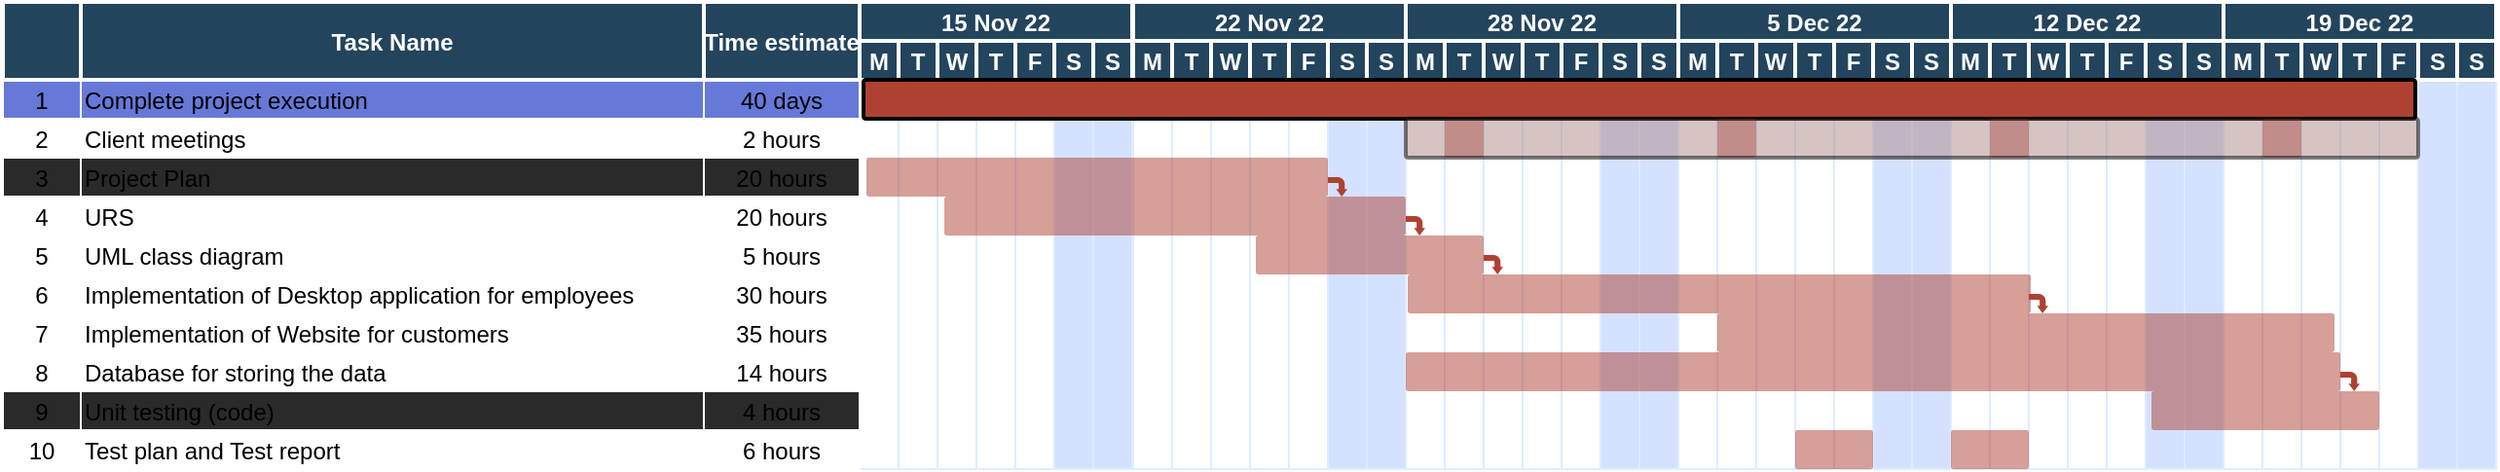 <mxfile version="20.3.0" type="device"><diagram name="Page-1" id="8378b5f6-a2b2-b727-a746-972ab9d02e00"><mxGraphModel dx="1292" dy="597" grid="1" gridSize="10" guides="1" tooltips="1" connect="0" arrows="1" fold="1" page="1" pageScale="1.5" pageWidth="1169" pageHeight="827" background="none" math="0" shadow="0"><root><mxCell id="0"/><mxCell id="1" parent="0"/><mxCell id="zqZdup_4zBkdKUumoacH-275" value="" style="strokeColor=#DEEDFF" parent="1" vertex="1"><mxGeometry x="526.5" y="380" width="20" height="200" as="geometry"/></mxCell><mxCell id="zqZdup_4zBkdKUumoacH-276" value="" style="strokeColor=#DEEDFF" parent="1" vertex="1"><mxGeometry x="546.5" y="380" width="20" height="200" as="geometry"/></mxCell><mxCell id="zqZdup_4zBkdKUumoacH-277" value="" style="strokeColor=#DEEDFF" parent="1" vertex="1"><mxGeometry x="566.5" y="380" width="20" height="200" as="geometry"/></mxCell><mxCell id="zqZdup_4zBkdKUumoacH-278" value="" style="strokeColor=#DEEDFF" parent="1" vertex="1"><mxGeometry x="586.5" y="380" width="20" height="200" as="geometry"/></mxCell><mxCell id="zqZdup_4zBkdKUumoacH-279" value="" style="strokeColor=#DEEDFF" parent="1" vertex="1"><mxGeometry x="606.5" y="380" width="20" height="200" as="geometry"/></mxCell><mxCell id="zqZdup_4zBkdKUumoacH-280" value="" style="strokeColor=#DEEDFF;fillColor=#D4E1FF" parent="1" vertex="1"><mxGeometry x="626.5" y="380" width="20" height="200" as="geometry"/></mxCell><mxCell id="zqZdup_4zBkdKUumoacH-281" value="" style="strokeColor=#DEEDFF;fillColor=#D4E1FF" parent="1" vertex="1"><mxGeometry x="646.5" y="380" width="20" height="200" as="geometry"/></mxCell><mxCell id="zqZdup_4zBkdKUumoacH-282" value="15 Nov 22" style="fillColor=#23445D;strokeColor=#FFFFFF;strokeWidth=2;fontColor=#FFFFFF;fontStyle=1" parent="1" vertex="1"><mxGeometry x="526.5" y="340.0" width="140" height="20" as="geometry"/></mxCell><mxCell id="zqZdup_4zBkdKUumoacH-283" value="M" style="fillColor=#23445D;strokeColor=#FFFFFF;strokeWidth=2;fontColor=#FFFFFF;fontStyle=1" parent="1" vertex="1"><mxGeometry x="526.5" y="360.0" width="20" height="20" as="geometry"/></mxCell><mxCell id="zqZdup_4zBkdKUumoacH-284" value="T" style="fillColor=#23445D;strokeColor=#FFFFFF;strokeWidth=2;fontColor=#FFFFFF;fontStyle=1" parent="1" vertex="1"><mxGeometry x="546.5" y="360.0" width="20" height="20" as="geometry"/></mxCell><mxCell id="zqZdup_4zBkdKUumoacH-285" value="W" style="fillColor=#23445D;strokeColor=#FFFFFF;strokeWidth=2;fontColor=#FFFFFF;fontStyle=1" parent="1" vertex="1"><mxGeometry x="566.5" y="360.0" width="20" height="20" as="geometry"/></mxCell><mxCell id="zqZdup_4zBkdKUumoacH-286" value="T" style="fillColor=#23445D;strokeColor=#FFFFFF;strokeWidth=2;fontColor=#FFFFFF;fontStyle=1" parent="1" vertex="1"><mxGeometry x="586.5" y="360.0" width="20" height="20" as="geometry"/></mxCell><mxCell id="zqZdup_4zBkdKUumoacH-287" value="F" style="fillColor=#23445D;strokeColor=#FFFFFF;strokeWidth=2;fontColor=#FFFFFF;fontStyle=1" parent="1" vertex="1"><mxGeometry x="606.5" y="360.0" width="20" height="20" as="geometry"/></mxCell><mxCell id="zqZdup_4zBkdKUumoacH-288" value="S" style="fillColor=#23445D;strokeColor=#FFFFFF;strokeWidth=2;fontColor=#FFFFFF;fontStyle=1" parent="1" vertex="1"><mxGeometry x="626.5" y="360.0" width="20" height="20" as="geometry"/></mxCell><mxCell id="zqZdup_4zBkdKUumoacH-289" value="S" style="fillColor=#23445D;strokeColor=#FFFFFF;strokeWidth=2;fontColor=#FFFFFF;fontStyle=1" parent="1" vertex="1"><mxGeometry x="646.5" y="360.0" width="20" height="20" as="geometry"/></mxCell><mxCell id="63" value="1" style="strokeColor=#FFFFFF;fillColor=#6679D9;" parent="1" vertex="1"><mxGeometry x="86.5" y="380" width="40" height="20" as="geometry"/></mxCell><mxCell id="64" value="Complete project execution" style="align=left;strokeColor=#FFFFFF;fillColor=#6679D9;" parent="1" vertex="1"><mxGeometry x="126.5" y="380" width="320" height="20" as="geometry"/></mxCell><mxCell id="65" value="40 days" style="strokeColor=#FFFFFF;fillColor=#6679D9;" parent="1" vertex="1"><mxGeometry x="446.5" y="380" width="80.0" height="20" as="geometry"/></mxCell><mxCell id="68" value="" style="strokeColor=#DEEDFF" parent="1" vertex="1"><mxGeometry x="667" y="380" width="20" height="200" as="geometry"/></mxCell><mxCell id="69" value="3" style="strokeColor=#FFFFFF;fillColor=#2A2A2A;" parent="1" vertex="1"><mxGeometry x="86.5" y="420.0" width="40" height="20" as="geometry"/></mxCell><mxCell id="70" value="Project Plan" style="align=left;strokeColor=#FFFFFF;fillColor=#2A2A2A;" parent="1" vertex="1"><mxGeometry x="126.5" y="420.0" width="320.0" height="20" as="geometry"/></mxCell><mxCell id="71" value="20 hours" style="strokeColor=#FFFFFF;fillColor=#2A2A2A;" parent="1" vertex="1"><mxGeometry x="446.5" y="420.0" width="80.0" height="20" as="geometry"/></mxCell><mxCell id="74" value="4" style="strokeColor=#FFFFFF;" parent="1" vertex="1"><mxGeometry x="86.5" y="440.0" width="40" height="20" as="geometry"/></mxCell><mxCell id="75" value="URS" style="align=left;strokeColor=#FFFFFF;" parent="1" vertex="1"><mxGeometry x="126.5" y="440.0" width="320.0" height="20.0" as="geometry"/></mxCell><mxCell id="76" value="20 hours" style="strokeColor=#FFFFFF;" parent="1" vertex="1"><mxGeometry x="446.5" y="440.0" width="80.0" height="20" as="geometry"/></mxCell><mxCell id="79" value="5" style="strokeColor=#FFFFFF;" parent="1" vertex="1"><mxGeometry x="86.5" y="460.0" width="40" height="20" as="geometry"/></mxCell><mxCell id="80" value="UML class diagram" style="align=left;strokeColor=#FFFFFF;" parent="1" vertex="1"><mxGeometry x="126.5" y="460.0" width="320" height="20" as="geometry"/></mxCell><mxCell id="81" value="5 hours" style="strokeColor=#FFFFFF;" parent="1" vertex="1"><mxGeometry x="446.5" y="460.0" width="80.0" height="20" as="geometry"/></mxCell><mxCell id="84" value="2" style="strokeColor=#FFFFFF;" parent="1" vertex="1"><mxGeometry x="86.5" y="400.0" width="40" height="20" as="geometry"/></mxCell><mxCell id="85" value="Client meetings" style="align=left;strokeColor=#FFFFFF;" parent="1" vertex="1"><mxGeometry x="126.5" y="400.0" width="320.0" height="20" as="geometry"/></mxCell><mxCell id="86" value="2 hours" style="strokeColor=#FFFFFF;" parent="1" vertex="1"><mxGeometry x="446.5" y="400.0" width="80.0" height="20" as="geometry"/></mxCell><mxCell id="89" value="6" style="strokeColor=#FFFFFF;" parent="1" vertex="1"><mxGeometry x="86.5" y="480.0" width="40" height="20" as="geometry"/></mxCell><mxCell id="90" value="Implementation of Desktop application for employees" style="align=left;strokeColor=#FFFFFF;" parent="1" vertex="1"><mxGeometry x="126.5" y="480.0" width="320.0" height="20" as="geometry"/></mxCell><mxCell id="91" value="30 hours" style="strokeColor=#FFFFFF;" parent="1" vertex="1"><mxGeometry x="446.5" y="480.0" width="80.0" height="20" as="geometry"/></mxCell><mxCell id="94" value="7" style="strokeColor=#FFFFFF;" parent="1" vertex="1"><mxGeometry x="86.5" y="500.0" width="40" height="20" as="geometry"/></mxCell><mxCell id="95" value="Implementation of Website for customers" style="align=left;strokeColor=#FFFFFF;" parent="1" vertex="1"><mxGeometry x="126.5" y="500.0" width="320.0" height="20" as="geometry"/></mxCell><mxCell id="96" value="35 hours" style="strokeColor=#FFFFFF;" parent="1" vertex="1"><mxGeometry x="446.5" y="500.0" width="80.0" height="20" as="geometry"/></mxCell><mxCell id="99" value="8" style="strokeColor=#FFFFFF;" parent="1" vertex="1"><mxGeometry x="86.5" y="520.0" width="40" height="20" as="geometry"/></mxCell><mxCell id="100" value="Database for storing the data" style="align=left;strokeColor=#FFFFFF;" parent="1" vertex="1"><mxGeometry x="126.5" y="520.0" width="320.0" height="20" as="geometry"/></mxCell><mxCell id="101" value="14 hours" style="strokeColor=#FFFFFF;" parent="1" vertex="1"><mxGeometry x="446.5" y="520.0" width="80.0" height="20" as="geometry"/></mxCell><mxCell id="104" value="9" style="strokeColor=#FFFFFF;fillColor=#2A2A2A;" parent="1" vertex="1"><mxGeometry x="86.5" y="540.0" width="40" height="20" as="geometry"/></mxCell><mxCell id="105" value="Unit testing (code)" style="align=left;strokeColor=#FFFFFF;fillColor=#2A2A2A;" parent="1" vertex="1"><mxGeometry x="126.5" y="540.0" width="320.0" height="20.0" as="geometry"/></mxCell><mxCell id="106" value="4 hours" style="strokeColor=#FFFFFF;fillColor=#2A2A2A;" parent="1" vertex="1"><mxGeometry x="446.5" y="540.0" width="80.0" height="20" as="geometry"/></mxCell><mxCell id="109" value="10" style="strokeColor=#FFFFFF;" parent="1" vertex="1"><mxGeometry x="86.5" y="560.0" width="40" height="20" as="geometry"/></mxCell><mxCell id="110" value="Test plan and Test report" style="align=left;strokeColor=#FFFFFF;" parent="1" vertex="1"><mxGeometry x="126.5" y="560.0" width="320.0" height="20" as="geometry"/></mxCell><mxCell id="111" value="6 hours" style="strokeColor=#FFFFFF;" parent="1" vertex="1"><mxGeometry x="446.5" y="560.0" width="80.0" height="20" as="geometry"/></mxCell><mxCell id="194" value="" style="strokeColor=#DEEDFF" parent="1" vertex="1"><mxGeometry x="687" y="380" width="20" height="200" as="geometry"/></mxCell><mxCell id="195" value="" style="strokeColor=#DEEDFF" parent="1" vertex="1"><mxGeometry x="707" y="380" width="20" height="200" as="geometry"/></mxCell><mxCell id="196" value="" style="strokeColor=#DEEDFF" parent="1" vertex="1"><mxGeometry x="727" y="380" width="20" height="200" as="geometry"/></mxCell><mxCell id="197" value="" style="strokeColor=#DEEDFF" parent="1" vertex="1"><mxGeometry x="747" y="380" width="20" height="200" as="geometry"/></mxCell><mxCell id="198" value="" style="strokeColor=#DEEDFF;fillColor=#D4E1FF" parent="1" vertex="1"><mxGeometry x="767" y="380" width="20" height="200" as="geometry"/></mxCell><mxCell id="199" value="" style="strokeColor=#DEEDFF;fillColor=#D4E1FF" parent="1" vertex="1"><mxGeometry x="787" y="380" width="20" height="200" as="geometry"/></mxCell><mxCell id="200" value="" style="strokeColor=#DEEDFF" parent="1" vertex="1"><mxGeometry x="807" y="380" width="20" height="200" as="geometry"/></mxCell><mxCell id="201" value="" style="strokeColor=#DEEDFF" parent="1" vertex="1"><mxGeometry x="827" y="380" width="20" height="200" as="geometry"/></mxCell><mxCell id="202" value="" style="strokeColor=#DEEDFF" parent="1" vertex="1"><mxGeometry x="847" y="380" width="20" height="200" as="geometry"/></mxCell><mxCell id="203" value="" style="strokeColor=#DEEDFF" parent="1" vertex="1"><mxGeometry x="867" y="380" width="20" height="200" as="geometry"/></mxCell><mxCell id="204" value="" style="strokeColor=#DEEDFF" parent="1" vertex="1"><mxGeometry x="887" y="380" width="20" height="200" as="geometry"/></mxCell><mxCell id="205" value="" style="strokeColor=#DEEDFF;fillColor=#D4E1FF" parent="1" vertex="1"><mxGeometry x="907" y="380" width="20" height="200" as="geometry"/></mxCell><mxCell id="206" value="" style="strokeColor=#DEEDFF;fillColor=#D4E1FF" parent="1" vertex="1"><mxGeometry x="927" y="380" width="20" height="200" as="geometry"/></mxCell><mxCell id="207" value="" style="strokeColor=#DEEDFF" parent="1" vertex="1"><mxGeometry x="947" y="380" width="20" height="200" as="geometry"/></mxCell><mxCell id="208" value="" style="strokeColor=#DEEDFF" parent="1" vertex="1"><mxGeometry x="967" y="380" width="20" height="200" as="geometry"/></mxCell><mxCell id="209" value="" style="strokeColor=#DEEDFF" parent="1" vertex="1"><mxGeometry x="987" y="380" width="20" height="200" as="geometry"/></mxCell><mxCell id="210" value="" style="strokeColor=#DEEDFF" parent="1" vertex="1"><mxGeometry x="1007" y="380" width="20" height="200" as="geometry"/></mxCell><mxCell id="211" value="" style="strokeColor=#DEEDFF" parent="1" vertex="1"><mxGeometry x="1027" y="380" width="20" height="200" as="geometry"/></mxCell><mxCell id="212" value="" style="strokeColor=#DEEDFF;fillColor=#D4E1FF" parent="1" vertex="1"><mxGeometry x="1047" y="380" width="20" height="200" as="geometry"/></mxCell><mxCell id="213" value="" style="strokeColor=#DEEDFF;fillColor=#D4E1FF" parent="1" vertex="1"><mxGeometry x="1067" y="380" width="20" height="200" as="geometry"/></mxCell><mxCell id="214" value="" style="strokeColor=#DEEDFF" parent="1" vertex="1"><mxGeometry x="1087" y="380" width="20" height="200" as="geometry"/></mxCell><mxCell id="215" value="" style="strokeColor=#DEEDFF" parent="1" vertex="1"><mxGeometry x="1107" y="380" width="20" height="200" as="geometry"/></mxCell><mxCell id="216" value="" style="strokeColor=#DEEDFF" parent="1" vertex="1"><mxGeometry x="1127" y="380" width="20" height="200" as="geometry"/></mxCell><mxCell id="217" value="" style="strokeColor=#DEEDFF" parent="1" vertex="1"><mxGeometry x="1147" y="380" width="20" height="200" as="geometry"/></mxCell><mxCell id="218" value="" style="strokeColor=#DEEDFF" parent="1" vertex="1"><mxGeometry x="1167" y="380" width="20" height="200" as="geometry"/></mxCell><mxCell id="219" value="" style="strokeColor=#DEEDFF;fillColor=#D4E1FF" parent="1" vertex="1"><mxGeometry x="1187" y="380" width="20" height="200" as="geometry"/></mxCell><mxCell id="220" value="" style="strokeColor=#DEEDFF;fillColor=#D4E1FF" parent="1" vertex="1"><mxGeometry x="1207" y="380" width="20" height="200" as="geometry"/></mxCell><mxCell id="221" value="" style="strokeColor=#DEEDFF" parent="1" vertex="1"><mxGeometry x="1227" y="380" width="20" height="200" as="geometry"/></mxCell><mxCell id="222" value="" style="strokeColor=#DEEDFF" parent="1" vertex="1"><mxGeometry x="1247" y="380" width="20" height="200" as="geometry"/></mxCell><mxCell id="223" value="" style="strokeColor=#DEEDFF" parent="1" vertex="1"><mxGeometry x="1267" y="380" width="20" height="200" as="geometry"/></mxCell><mxCell id="224" value="" style="strokeColor=#DEEDFF" parent="1" vertex="1"><mxGeometry x="1287" y="380" width="20" height="200" as="geometry"/></mxCell><mxCell id="225" value="" style="strokeColor=#DEEDFF" parent="1" vertex="1"><mxGeometry x="1307" y="380" width="20" height="200" as="geometry"/></mxCell><mxCell id="226" value="" style="strokeColor=#DEEDFF;fillColor=#D4E1FF" parent="1" vertex="1"><mxGeometry x="1327" y="380" width="20" height="200" as="geometry"/></mxCell><mxCell id="227" value="" style="strokeColor=#DEEDFF;fillColor=#D4E1FF" parent="1" vertex="1"><mxGeometry x="1347" y="380" width="20" height="200" as="geometry"/></mxCell><mxCell id="2" value="Task Name" style="fillColor=#23445D;strokeColor=#FFFFFF;strokeWidth=2;fontColor=#FFFFFF;fontStyle=1" parent="1" vertex="1"><mxGeometry x="126.5" y="340" width="320" height="40" as="geometry"/></mxCell><mxCell id="3" value="" style="fillColor=#23445D;strokeColor=#FFFFFF;strokeWidth=2;fontColor=#FFFFFF;fontStyle=1" parent="1" vertex="1"><mxGeometry x="86.5" y="340" width="40" height="40" as="geometry"/></mxCell><mxCell id="4" value="22 Nov 22" style="fillColor=#23445D;strokeColor=#FFFFFF;strokeWidth=2;fontColor=#FFFFFF;fontStyle=1" parent="1" vertex="1"><mxGeometry x="667.0" y="340.0" width="140" height="20" as="geometry"/></mxCell><mxCell id="5" value="M" style="fillColor=#23445D;strokeColor=#FFFFFF;strokeWidth=2;fontColor=#FFFFFF;fontStyle=1" parent="1" vertex="1"><mxGeometry x="667.0" y="360.0" width="20" height="20" as="geometry"/></mxCell><mxCell id="6" value="T" style="fillColor=#23445D;strokeColor=#FFFFFF;strokeWidth=2;fontColor=#FFFFFF;fontStyle=1" parent="1" vertex="1"><mxGeometry x="687.0" y="360.0" width="20" height="20" as="geometry"/></mxCell><mxCell id="7" value="W" style="fillColor=#23445D;strokeColor=#FFFFFF;strokeWidth=2;fontColor=#FFFFFF;fontStyle=1" parent="1" vertex="1"><mxGeometry x="707.0" y="360.0" width="20" height="20" as="geometry"/></mxCell><mxCell id="8" value="T" style="fillColor=#23445D;strokeColor=#FFFFFF;strokeWidth=2;fontColor=#FFFFFF;fontStyle=1" parent="1" vertex="1"><mxGeometry x="727.0" y="360.0" width="20" height="20" as="geometry"/></mxCell><mxCell id="9" value="F" style="fillColor=#23445D;strokeColor=#FFFFFF;strokeWidth=2;fontColor=#FFFFFF;fontStyle=1" parent="1" vertex="1"><mxGeometry x="747.0" y="360.0" width="20" height="20" as="geometry"/></mxCell><mxCell id="10" value="S" style="fillColor=#23445D;strokeColor=#FFFFFF;strokeWidth=2;fontColor=#FFFFFF;fontStyle=1" parent="1" vertex="1"><mxGeometry x="767.0" y="360.0" width="20" height="20" as="geometry"/></mxCell><mxCell id="11" value="S" style="fillColor=#23445D;strokeColor=#FFFFFF;strokeWidth=2;fontColor=#FFFFFF;fontStyle=1" parent="1" vertex="1"><mxGeometry x="787.0" y="360.0" width="20" height="20" as="geometry"/></mxCell><mxCell id="12" value="Time estimate" style="fillColor=#23445D;strokeColor=#FFFFFF;strokeWidth=2;fontColor=#FFFFFF;fontStyle=1" parent="1" vertex="1"><mxGeometry x="446.5" y="340.0" width="80.0" height="40.0" as="geometry"/></mxCell><mxCell id="15" value="28 Nov 22" style="fillColor=#23445D;strokeColor=#FFFFFF;strokeWidth=2;fontColor=#FFFFFF;fontStyle=1" parent="1" vertex="1"><mxGeometry x="807.0" y="340.0" width="140" height="20" as="geometry"/></mxCell><mxCell id="16" value="M" style="fillColor=#23445D;strokeColor=#FFFFFF;strokeWidth=2;fontColor=#FFFFFF;fontStyle=1" parent="1" vertex="1"><mxGeometry x="807.0" y="360.0" width="20" height="20" as="geometry"/></mxCell><mxCell id="17" value="T" style="fillColor=#23445D;strokeColor=#FFFFFF;strokeWidth=2;fontColor=#FFFFFF;fontStyle=1" parent="1" vertex="1"><mxGeometry x="827.0" y="360.0" width="20" height="20" as="geometry"/></mxCell><mxCell id="18" value="W" style="fillColor=#23445D;strokeColor=#FFFFFF;strokeWidth=2;fontColor=#FFFFFF;fontStyle=1" parent="1" vertex="1"><mxGeometry x="847.0" y="360.0" width="20" height="20" as="geometry"/></mxCell><mxCell id="19" value="T" style="fillColor=#23445D;strokeColor=#FFFFFF;strokeWidth=2;fontColor=#FFFFFF;fontStyle=1" parent="1" vertex="1"><mxGeometry x="867.0" y="360.0" width="20" height="20" as="geometry"/></mxCell><mxCell id="20" value="F" style="fillColor=#23445D;strokeColor=#FFFFFF;strokeWidth=2;fontColor=#FFFFFF;fontStyle=1" parent="1" vertex="1"><mxGeometry x="887.0" y="360.0" width="20" height="20" as="geometry"/></mxCell><mxCell id="21" value="S" style="fillColor=#23445D;strokeColor=#FFFFFF;strokeWidth=2;fontColor=#FFFFFF;fontStyle=1" parent="1" vertex="1"><mxGeometry x="907.0" y="360.0" width="20" height="20" as="geometry"/></mxCell><mxCell id="22" value="S" style="fillColor=#23445D;strokeColor=#FFFFFF;strokeWidth=2;fontColor=#FFFFFF;fontStyle=1" parent="1" vertex="1"><mxGeometry x="927.0" y="360.0" width="20" height="20" as="geometry"/></mxCell><mxCell id="23" value="5 Dec 22" style="fillColor=#23445D;strokeColor=#FFFFFF;strokeWidth=2;fontColor=#FFFFFF;fontStyle=1" parent="1" vertex="1"><mxGeometry x="947.0" y="340.0" width="140" height="20" as="geometry"/></mxCell><mxCell id="24" value="M" style="fillColor=#23445D;strokeColor=#FFFFFF;strokeWidth=2;fontColor=#FFFFFF;fontStyle=1" parent="1" vertex="1"><mxGeometry x="947.0" y="360.0" width="20" height="20" as="geometry"/></mxCell><mxCell id="25" value="T" style="fillColor=#23445D;strokeColor=#FFFFFF;strokeWidth=2;fontColor=#FFFFFF;fontStyle=1" parent="1" vertex="1"><mxGeometry x="967.0" y="360.0" width="20" height="20" as="geometry"/></mxCell><mxCell id="26" value="W" style="fillColor=#23445D;strokeColor=#FFFFFF;strokeWidth=2;fontColor=#FFFFFF;fontStyle=1" parent="1" vertex="1"><mxGeometry x="987.0" y="360.0" width="20" height="20" as="geometry"/></mxCell><mxCell id="27" value="T" style="fillColor=#23445D;strokeColor=#FFFFFF;strokeWidth=2;fontColor=#FFFFFF;fontStyle=1" parent="1" vertex="1"><mxGeometry x="1007.0" y="360.0" width="20" height="20" as="geometry"/></mxCell><mxCell id="28" value="F" style="fillColor=#23445D;strokeColor=#FFFFFF;strokeWidth=2;fontColor=#FFFFFF;fontStyle=1" parent="1" vertex="1"><mxGeometry x="1027.0" y="360.0" width="20" height="20" as="geometry"/></mxCell><mxCell id="29" value="S" style="fillColor=#23445D;strokeColor=#FFFFFF;strokeWidth=2;fontColor=#FFFFFF;fontStyle=1" parent="1" vertex="1"><mxGeometry x="1047.0" y="360.0" width="20" height="20" as="geometry"/></mxCell><mxCell id="30" value="S" style="fillColor=#23445D;strokeColor=#FFFFFF;strokeWidth=2;fontColor=#FFFFFF;fontStyle=1" parent="1" vertex="1"><mxGeometry x="1067.0" y="360.0" width="20" height="20" as="geometry"/></mxCell><mxCell id="31" value="12 Dec 22" style="fillColor=#23445D;strokeColor=#FFFFFF;strokeWidth=2;fontColor=#FFFFFF;fontStyle=1" parent="1" vertex="1"><mxGeometry x="1087.0" y="340.0" width="140" height="20" as="geometry"/></mxCell><mxCell id="32" value="M" style="fillColor=#23445D;strokeColor=#FFFFFF;strokeWidth=2;fontColor=#FFFFFF;fontStyle=1" parent="1" vertex="1"><mxGeometry x="1087.0" y="360.0" width="20" height="20" as="geometry"/></mxCell><mxCell id="33" value="T" style="fillColor=#23445D;strokeColor=#FFFFFF;strokeWidth=2;fontColor=#FFFFFF;fontStyle=1" parent="1" vertex="1"><mxGeometry x="1107.0" y="360.0" width="20" height="20" as="geometry"/></mxCell><mxCell id="34" value="W" style="fillColor=#23445D;strokeColor=#FFFFFF;strokeWidth=2;fontColor=#FFFFFF;fontStyle=1" parent="1" vertex="1"><mxGeometry x="1127.0" y="360.0" width="20" height="20" as="geometry"/></mxCell><mxCell id="35" value="T" style="fillColor=#23445D;strokeColor=#FFFFFF;strokeWidth=2;fontColor=#FFFFFF;fontStyle=1" parent="1" vertex="1"><mxGeometry x="1147.0" y="360.0" width="20" height="20" as="geometry"/></mxCell><mxCell id="36" value="F" style="fillColor=#23445D;strokeColor=#FFFFFF;strokeWidth=2;fontColor=#FFFFFF;fontStyle=1" parent="1" vertex="1"><mxGeometry x="1167.0" y="360" width="20" height="20" as="geometry"/></mxCell><mxCell id="37" value="S" style="fillColor=#23445D;strokeColor=#FFFFFF;strokeWidth=2;fontColor=#FFFFFF;fontStyle=1" parent="1" vertex="1"><mxGeometry x="1187.0" y="360" width="20" height="20" as="geometry"/></mxCell><mxCell id="38" value="S" style="fillColor=#23445D;strokeColor=#FFFFFF;strokeWidth=2;fontColor=#FFFFFF;fontStyle=1" parent="1" vertex="1"><mxGeometry x="1207.0" y="360" width="20" height="20" as="geometry"/></mxCell><mxCell id="39" value="19 Dec 22" style="fillColor=#23445D;strokeColor=#FFFFFF;strokeWidth=2;fontColor=#FFFFFF;fontStyle=1" parent="1" vertex="1"><mxGeometry x="1227.0" y="340.0" width="140" height="20" as="geometry"/></mxCell><mxCell id="40" value="M" style="fillColor=#23445D;strokeColor=#FFFFFF;strokeWidth=2;fontColor=#FFFFFF;fontStyle=1" parent="1" vertex="1"><mxGeometry x="1227.0" y="360.0" width="20" height="20" as="geometry"/></mxCell><mxCell id="41" value="T" style="fillColor=#23445D;strokeColor=#FFFFFF;strokeWidth=2;fontColor=#FFFFFF;fontStyle=1" parent="1" vertex="1"><mxGeometry x="1247.0" y="360.0" width="20" height="20" as="geometry"/></mxCell><mxCell id="42" value="W" style="fillColor=#23445D;strokeColor=#FFFFFF;strokeWidth=2;fontColor=#FFFFFF;fontStyle=1" parent="1" vertex="1"><mxGeometry x="1267.0" y="360.0" width="20" height="20" as="geometry"/></mxCell><mxCell id="43" value="T" style="fillColor=#23445D;strokeColor=#FFFFFF;strokeWidth=2;fontColor=#FFFFFF;fontStyle=1" parent="1" vertex="1"><mxGeometry x="1287.0" y="360.0" width="20" height="20" as="geometry"/></mxCell><mxCell id="44" value="F" style="fillColor=#23445D;strokeColor=#FFFFFF;strokeWidth=2;fontColor=#FFFFFF;fontStyle=1" parent="1" vertex="1"><mxGeometry x="1307.0" y="360" width="20" height="20" as="geometry"/></mxCell><mxCell id="45" value="S" style="fillColor=#23445D;strokeColor=#FFFFFF;strokeWidth=2;fontColor=#FFFFFF;fontStyle=1" parent="1" vertex="1"><mxGeometry x="1327.0" y="360" width="20" height="20" as="geometry"/></mxCell><mxCell id="46" value="S" style="fillColor=#23445D;strokeColor=#FFFFFF;strokeWidth=2;fontColor=#FFFFFF;fontStyle=1" parent="1" vertex="1"><mxGeometry x="1347.0" y="360" width="20" height="20" as="geometry"/></mxCell><mxCell id="243" value="" style="shape=mxgraph.arrows.bent_right_arrow;fillColor=#AE4132;strokeColor=none;strokeWidth=2;direction=south" parent="1" vertex="1"><mxGeometry x="807.0" y="450.0" width="10.0" height="10.0" as="geometry"/></mxCell><mxCell id="244" value="" style="shape=mxgraph.flowchart.process;fillColor=#AE4132;strokeColor=none;strokeWidth=2;opacity=50" parent="1" vertex="1"><mxGeometry x="570" y="440" width="237" height="20" as="geometry"/></mxCell><mxCell id="245" value="" style="shape=mxgraph.flowchart.process;fillColor=#AE4132;strokeColor=none;strokeWidth=2;opacity=50" parent="1" vertex="1"><mxGeometry x="730" y="460" width="117" height="20" as="geometry"/></mxCell><mxCell id="246" value="" style="shape=mxgraph.flowchart.process;fillColor=#AE271E;strokeColor=none;strokeWidth=2;opacity=50" parent="1" vertex="1"><mxGeometry x="827.0" y="400.0" width="20.0" height="20.0" as="geometry"/></mxCell><mxCell id="247" value="" style="shape=mxgraph.flowchart.process;fillColor=#AE4132;strokeColor=none;strokeWidth=2;opacity=50" parent="1" vertex="1"><mxGeometry x="967" y="500" width="317" height="20" as="geometry"/></mxCell><mxCell id="252" value="" style="shape=mxgraph.flowchart.process;fillColor=#AE4132;strokeColor=none;strokeWidth=2;opacity=50" parent="1" vertex="1"><mxGeometry x="808" y="480" width="320" height="20" as="geometry"/></mxCell><mxCell id="253" value="" style="shape=mxgraph.arrows.bent_right_arrow;fillColor=#AE4132;strokeColor=none;strokeWidth=2;direction=south" parent="1" vertex="1"><mxGeometry x="1127.0" y="490.0" width="10.0" height="10.0" as="geometry"/></mxCell><mxCell id="254" value="" style="shape=mxgraph.flowchart.process;fillColor=#AE4132;strokeColor=#000000;strokeWidth=2;opacity=100" parent="1" vertex="1"><mxGeometry x="528.5" y="380" width="797" height="20" as="geometry"/></mxCell><mxCell id="260" value="" style="shape=mxgraph.flowchart.process;fillColor=#AE4132;strokeColor=none;strokeWidth=2;opacity=50" parent="1" vertex="1"><mxGeometry x="1007" y="560" width="40" height="20" as="geometry"/></mxCell><mxCell id="262" value="" style="shape=mxgraph.flowchart.process;fillColor=#AE4132;strokeColor=none;strokeWidth=2;opacity=50" parent="1" vertex="1"><mxGeometry x="1190" y="540" width="117" height="20" as="geometry"/></mxCell><mxCell id="264" value="" style="shape=mxgraph.flowchart.process;fillColor=#AE4132;strokeColor=none;strokeWidth=2;opacity=50" parent="1" vertex="1"><mxGeometry x="807" y="520" width="480" height="20" as="geometry"/></mxCell><mxCell id="275" value="" style="shape=mxgraph.arrows.bent_right_arrow;fillColor=#AE4132;strokeColor=none;strokeWidth=2;direction=south" parent="1" vertex="1"><mxGeometry x="1287.0" y="530.0" width="10.0" height="10.0" as="geometry"/></mxCell><mxCell id="MuY5lWU_kcij9-z9xART-283" value="" style="shape=mxgraph.arrows.bent_right_arrow;fillColor=#AE4132;strokeColor=none;strokeWidth=2;direction=south" parent="1" vertex="1"><mxGeometry x="767.0" y="430.0" width="10.0" height="10.0" as="geometry"/></mxCell><mxCell id="MuY5lWU_kcij9-z9xART-285" value="" style="shape=mxgraph.flowchart.process;fillColor=#AE271E;strokeColor=none;strokeWidth=2;opacity=50" parent="1" vertex="1"><mxGeometry x="967.0" y="400.0" width="20.0" height="20.0" as="geometry"/></mxCell><mxCell id="MuY5lWU_kcij9-z9xART-286" value="" style="shape=mxgraph.flowchart.process;fillColor=#AE271E;strokeColor=none;strokeWidth=2;opacity=50" parent="1" vertex="1"><mxGeometry x="1107.0" y="400.0" width="20.0" height="20.0" as="geometry"/></mxCell><mxCell id="MuY5lWU_kcij9-z9xART-287" value="" style="shape=mxgraph.flowchart.process;fillColor=#AE271E;strokeColor=none;strokeWidth=2;opacity=50" parent="1" vertex="1"><mxGeometry x="1247.0" y="400.0" width="20.0" height="20.0" as="geometry"/></mxCell><mxCell id="MuY5lWU_kcij9-z9xART-288" value="" style="shape=mxgraph.flowchart.process;fillColor=#AE4132;strokeColor=none;strokeWidth=2;opacity=50" parent="1" vertex="1"><mxGeometry x="530" y="420" width="237" height="20" as="geometry"/></mxCell><mxCell id="MuY5lWU_kcij9-z9xART-289" value="" style="shape=mxgraph.flowchart.process;fillColor=#AE8A88;strokeColor=#000000;strokeWidth=2;opacity=50" parent="1" vertex="1"><mxGeometry x="807" y="400" width="520" height="20" as="geometry"/></mxCell><mxCell id="LY4aHzSYNC4pvrEiwCn_-275" value="" style="shape=mxgraph.arrows.bent_right_arrow;fillColor=#AE4132;strokeColor=none;strokeWidth=2;direction=south" parent="1" vertex="1"><mxGeometry x="847.0" y="470.0" width="10.0" height="10.0" as="geometry"/></mxCell><mxCell id="LY4aHzSYNC4pvrEiwCn_-276" value="" style="shape=mxgraph.flowchart.process;fillColor=#AE4132;strokeColor=none;strokeWidth=2;opacity=50" parent="1" vertex="1"><mxGeometry x="1087" y="560" width="40" height="20" as="geometry"/></mxCell></root></mxGraphModel></diagram></mxfile>